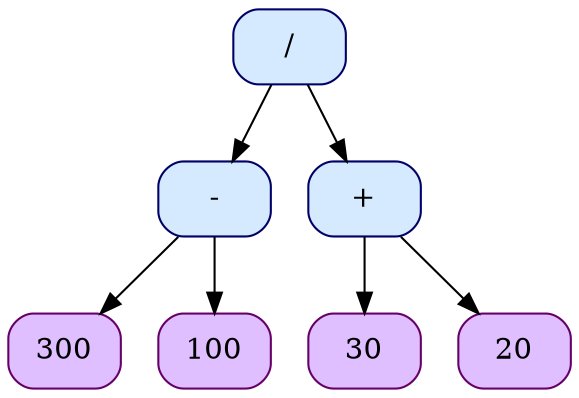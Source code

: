 digraph {
  rankdir = HR;
  node [shape = Mrecord, color = "#660066", style = filled, fillcolor = "#DFBFFF"];
  node_000002ae87c36bb0[label = " / ", color = "#000066", style = filled, fillcolor = "#D5EAFF"]; 
  node_000002ae87c36bd0[label = " - ", color = "#000066", style = filled, fillcolor = "#D5EAFF"]; 
  node_000002ae87c36bf0[label = " 300 "]; 
  node_000002ae87c36c10[label = " 100 "]; 
  node_000002ae87c36c30[label = " + ", color = "#000066", style = filled, fillcolor = "#D5EAFF"]; 
  node_000002ae87c36c50[label = " 30 "]; 
  node_000002ae87c36c70[label = " 20 "]; 
  node_000002ae87c36bb0 -> node_000002ae87c36bd0 [weight = 1];
  node_000002ae87c36bd0 -> node_000002ae87c36bf0 [weight = 1];
  node_000002ae87c36bd0 -> node_000002ae87c36c10 [weight = 1];
  node_000002ae87c36bb0 -> node_000002ae87c36c30 [weight = 1];
  node_000002ae87c36c30 -> node_000002ae87c36c50 [weight = 1];
  node_000002ae87c36c30 -> node_000002ae87c36c70 [weight = 1];
}